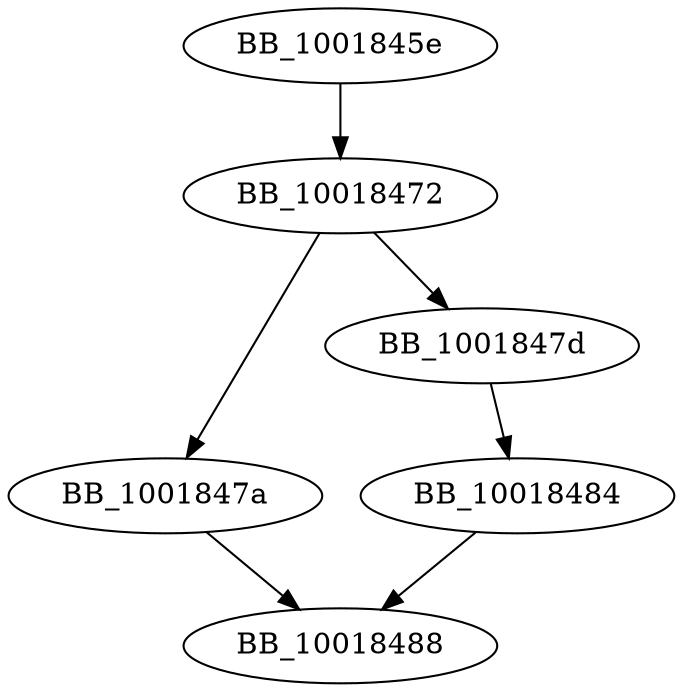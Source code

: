 DiGraph __Cnd_init{
BB_1001845e->BB_10018472
BB_10018472->BB_1001847a
BB_10018472->BB_1001847d
BB_1001847a->BB_10018488
BB_1001847d->BB_10018484
BB_10018484->BB_10018488
}
